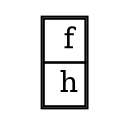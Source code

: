 digraph G { 
  node [shape = name]; 
  2[label=  <<table border= "1 " cellspacing= " 0 "><tr> 
<td> f</td> </tr> 
<tr> 
<td> h</td> </tr> 
</table>>  shape = none ]; 
 }
